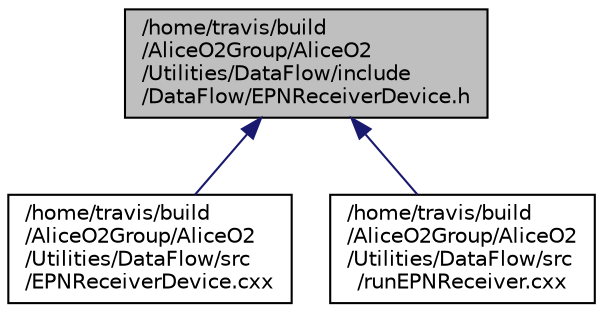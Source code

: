 digraph "/home/travis/build/AliceO2Group/AliceO2/Utilities/DataFlow/include/DataFlow/EPNReceiverDevice.h"
{
 // INTERACTIVE_SVG=YES
  bgcolor="transparent";
  edge [fontname="Helvetica",fontsize="10",labelfontname="Helvetica",labelfontsize="10"];
  node [fontname="Helvetica",fontsize="10",shape=record];
  Node1 [label="/home/travis/build\l/AliceO2Group/AliceO2\l/Utilities/DataFlow/include\l/DataFlow/EPNReceiverDevice.h",height=0.2,width=0.4,color="black", fillcolor="grey75", style="filled", fontcolor="black"];
  Node1 -> Node2 [dir="back",color="midnightblue",fontsize="10",style="solid",fontname="Helvetica"];
  Node2 [label="/home/travis/build\l/AliceO2Group/AliceO2\l/Utilities/DataFlow/src\l/EPNReceiverDevice.cxx",height=0.2,width=0.4,color="black",URL="$df/d5b/EPNReceiverDevice_8cxx.html"];
  Node1 -> Node3 [dir="back",color="midnightblue",fontsize="10",style="solid",fontname="Helvetica"];
  Node3 [label="/home/travis/build\l/AliceO2Group/AliceO2\l/Utilities/DataFlow/src\l/runEPNReceiver.cxx",height=0.2,width=0.4,color="black",URL="$dc/dc7/Utilities_2DataFlow_2src_2runEPNReceiver_8cxx.html"];
}
